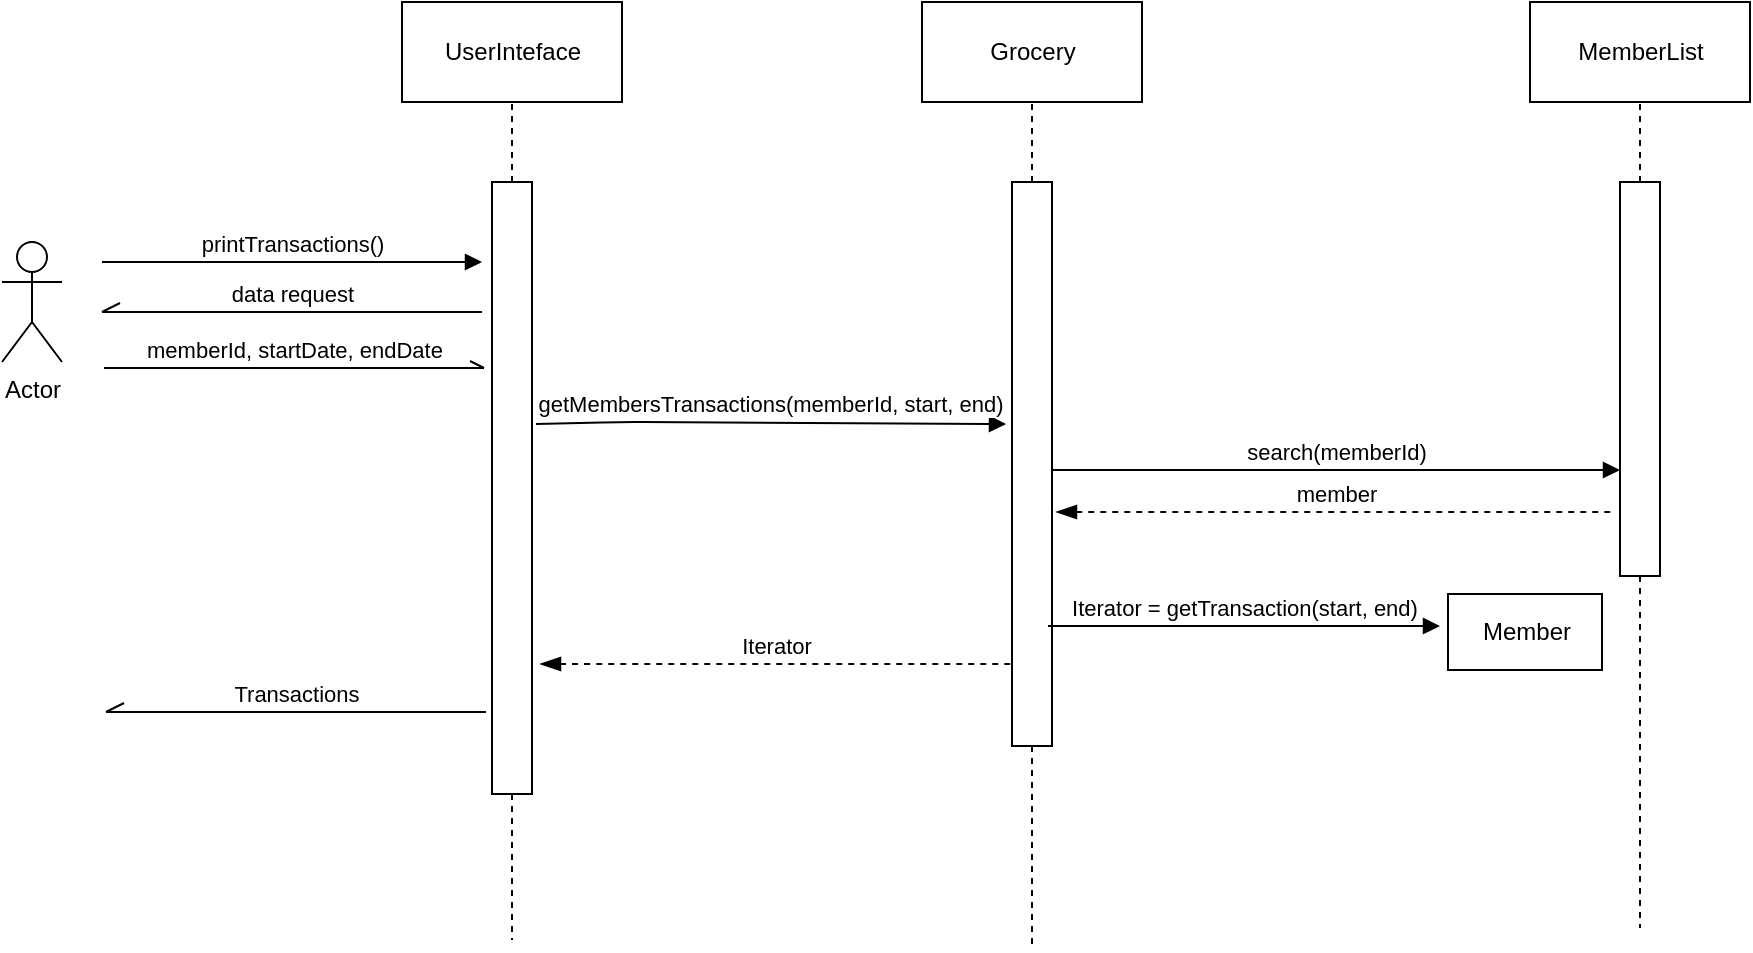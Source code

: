 <mxfile version="14.4.9" type="onedrive"><diagram id="kgpKYQtTHZ0yAKxKKP6v" name="Page-1"><mxGraphModel dx="1422" dy="777" grid="0" gridSize="10" guides="1" tooltips="1" connect="1" arrows="1" fold="1" page="0" pageScale="1" pageWidth="850" pageHeight="1100" math="0" shadow="0"><root><mxCell id="0"/><mxCell id="1" parent="0"/><mxCell id="HDRzovOmhjsjRxyqIYaQ-3" style="edgeStyle=orthogonalEdgeStyle;rounded=0;orthogonalLoop=1;jettySize=auto;html=1;entryX=0.5;entryY=1;entryDx=0;entryDy=0;dashed=1;endArrow=none;endFill=0;" parent="1" source="HDRzovOmhjsjRxyqIYaQ-1" target="HDRzovOmhjsjRxyqIYaQ-2" edge="1"><mxGeometry relative="1" as="geometry"/></mxCell><mxCell id="Ypg5J_clc6BOTLlYPEEN-26" style="edgeStyle=orthogonalEdgeStyle;rounded=0;orthogonalLoop=1;jettySize=auto;html=1;dashed=1;startArrow=none;startFill=0;endArrow=none;endFill=0;" parent="1" source="HDRzovOmhjsjRxyqIYaQ-1" edge="1"><mxGeometry relative="1" as="geometry"><mxPoint x="295" y="579" as="targetPoint"/></mxGeometry></mxCell><mxCell id="HDRzovOmhjsjRxyqIYaQ-1" value="" style="html=1;points=[];perimeter=orthogonalPerimeter;" parent="1" vertex="1"><mxGeometry x="285" y="200" width="20" height="306" as="geometry"/></mxCell><mxCell id="HDRzovOmhjsjRxyqIYaQ-2" value="UserInteface" style="html=1;" parent="1" vertex="1"><mxGeometry x="240" y="110" width="110" height="50" as="geometry"/></mxCell><mxCell id="HDRzovOmhjsjRxyqIYaQ-4" value="printTransactions()" style="html=1;verticalAlign=bottom;startArrow=none;startFill=0;endArrow=block;startSize=8;" parent="1" edge="1"><mxGeometry width="60" relative="1" as="geometry"><mxPoint x="90" y="240" as="sourcePoint"/><mxPoint x="280" y="240" as="targetPoint"/><Array as="points"><mxPoint x="130" y="240"/></Array><mxPoint as="offset"/></mxGeometry></mxCell><mxCell id="HDRzovOmhjsjRxyqIYaQ-5" value="data request" style="html=1;verticalAlign=bottom;startArrow=openAsync;startFill=0;endArrow=none;startSize=8;endFill=0;" parent="1" edge="1"><mxGeometry width="60" relative="1" as="geometry"><mxPoint x="90" y="265" as="sourcePoint"/><mxPoint x="280" y="265" as="targetPoint"/><Array as="points"><mxPoint x="130" y="265"/></Array><mxPoint as="offset"/></mxGeometry></mxCell><mxCell id="HDRzovOmhjsjRxyqIYaQ-6" value="memberId, startDate, endDate" style="html=1;verticalAlign=bottom;startArrow=none;startFill=0;endArrow=openAsync;startSize=8;endFill=0;" parent="1" edge="1"><mxGeometry width="60" relative="1" as="geometry"><mxPoint x="91" y="293" as="sourcePoint"/><mxPoint x="281" y="293" as="targetPoint"/><Array as="points"><mxPoint x="131" y="293"/></Array><mxPoint as="offset"/></mxGeometry></mxCell><mxCell id="HDRzovOmhjsjRxyqIYaQ-7" style="edgeStyle=orthogonalEdgeStyle;rounded=0;orthogonalLoop=1;jettySize=auto;html=1;entryX=0.5;entryY=1;entryDx=0;entryDy=0;dashed=1;endArrow=none;endFill=0;" parent="1" source="HDRzovOmhjsjRxyqIYaQ-8" target="HDRzovOmhjsjRxyqIYaQ-9" edge="1"><mxGeometry relative="1" as="geometry"/></mxCell><mxCell id="Ypg5J_clc6BOTLlYPEEN-25" style="edgeStyle=orthogonalEdgeStyle;rounded=0;orthogonalLoop=1;jettySize=auto;html=1;dashed=1;startArrow=none;startFill=0;endArrow=none;endFill=0;" parent="1" source="HDRzovOmhjsjRxyqIYaQ-8" edge="1"><mxGeometry relative="1" as="geometry"><mxPoint x="555" y="583" as="targetPoint"/></mxGeometry></mxCell><mxCell id="HDRzovOmhjsjRxyqIYaQ-8" value="" style="html=1;points=[];perimeter=orthogonalPerimeter;" parent="1" vertex="1"><mxGeometry x="545" y="200" width="20" height="282" as="geometry"/></mxCell><mxCell id="HDRzovOmhjsjRxyqIYaQ-9" value="Grocery" style="html=1;" parent="1" vertex="1"><mxGeometry x="500" y="110" width="110" height="50" as="geometry"/></mxCell><mxCell id="HDRzovOmhjsjRxyqIYaQ-11" value="getMembersTransactions(memberId, start, end)" style="html=1;verticalAlign=bottom;startArrow=none;startFill=0;endArrow=block;startSize=8;" parent="1" edge="1"><mxGeometry width="60" relative="1" as="geometry"><mxPoint x="307" y="321" as="sourcePoint"/><mxPoint x="542" y="321" as="targetPoint"/><Array as="points"><mxPoint x="350" y="320"/></Array><mxPoint as="offset"/></mxGeometry></mxCell><mxCell id="HDRzovOmhjsjRxyqIYaQ-20" value="Actor" style="shape=umlActor;verticalLabelPosition=bottom;verticalAlign=top;html=1;" parent="1" vertex="1"><mxGeometry x="40" y="230" width="30" height="60" as="geometry"/></mxCell><mxCell id="HDRzovOmhjsjRxyqIYaQ-21" value="Transactions" style="html=1;verticalAlign=bottom;startArrow=openAsync;startFill=0;endArrow=none;startSize=8;endFill=0;" parent="1" edge="1"><mxGeometry width="60" relative="1" as="geometry"><mxPoint x="92" y="465" as="sourcePoint"/><mxPoint x="282" y="465" as="targetPoint"/><Array as="points"><mxPoint x="132" y="465"/></Array><mxPoint as="offset"/></mxGeometry></mxCell><mxCell id="EQfiaJ-8O0HDn_IqWwYj-1" style="edgeStyle=orthogonalEdgeStyle;rounded=0;orthogonalLoop=1;jettySize=auto;html=1;entryX=0.5;entryY=1;entryDx=0;entryDy=0;dashed=1;endArrow=none;endFill=0;" parent="1" source="EQfiaJ-8O0HDn_IqWwYj-3" target="EQfiaJ-8O0HDn_IqWwYj-4" edge="1"><mxGeometry relative="1" as="geometry"/></mxCell><mxCell id="EQfiaJ-8O0HDn_IqWwYj-2" style="edgeStyle=orthogonalEdgeStyle;rounded=0;orthogonalLoop=1;jettySize=auto;html=1;dashed=1;startArrow=none;startFill=0;endArrow=none;endFill=0;" parent="1" source="EQfiaJ-8O0HDn_IqWwYj-3" edge="1"><mxGeometry relative="1" as="geometry"><mxPoint x="859" y="573" as="targetPoint"/></mxGeometry></mxCell><mxCell id="EQfiaJ-8O0HDn_IqWwYj-3" value="" style="html=1;points=[];perimeter=orthogonalPerimeter;" parent="1" vertex="1"><mxGeometry x="849" y="200" width="20" height="197" as="geometry"/></mxCell><mxCell id="EQfiaJ-8O0HDn_IqWwYj-4" value="MemberList" style="html=1;" parent="1" vertex="1"><mxGeometry x="804" y="110" width="110" height="50" as="geometry"/></mxCell><mxCell id="EQfiaJ-8O0HDn_IqWwYj-5" value="search(memberId)" style="html=1;verticalAlign=bottom;startArrow=none;startFill=0;endArrow=block;startSize=8;" parent="1" target="EQfiaJ-8O0HDn_IqWwYj-3" edge="1"><mxGeometry width="60" relative="1" as="geometry"><mxPoint x="565" y="344" as="sourcePoint"/><mxPoint x="757" y="344" as="targetPoint"/><Array as="points"><mxPoint x="587" y="344"/></Array><mxPoint as="offset"/></mxGeometry></mxCell><mxCell id="wjwPbMFK3GlgcpRHQIxU-1" value="member" style="html=1;verticalAlign=bottom;startArrow=blockThin;startFill=1;endArrow=none;startSize=8;endFill=0;dashed=1;" edge="1" parent="1"><mxGeometry width="60" relative="1" as="geometry"><mxPoint x="567" y="365" as="sourcePoint"/><mxPoint x="847" y="365" as="targetPoint"/><Array as="points"><mxPoint x="626" y="365"/></Array><mxPoint as="offset"/></mxGeometry></mxCell><mxCell id="wjwPbMFK3GlgcpRHQIxU-2" value="Member" style="html=1;" vertex="1" parent="1"><mxGeometry x="763" y="406" width="77" height="38" as="geometry"/></mxCell><mxCell id="wjwPbMFK3GlgcpRHQIxU-3" value="Iterator = getTransaction(start, end)" style="html=1;verticalAlign=bottom;startArrow=none;startFill=0;endArrow=block;startSize=8;" edge="1" parent="1"><mxGeometry width="60" relative="1" as="geometry"><mxPoint x="563" y="422" as="sourcePoint"/><mxPoint x="759" y="422" as="targetPoint"/><Array as="points"><mxPoint x="603" y="422"/></Array><mxPoint as="offset"/></mxGeometry></mxCell><mxCell id="wjwPbMFK3GlgcpRHQIxU-4" value="Iterator" style="html=1;verticalAlign=bottom;startArrow=blockThin;startFill=1;endArrow=none;startSize=8;endFill=0;dashed=1;" edge="1" parent="1"><mxGeometry width="60" relative="1" as="geometry"><mxPoint x="309" y="441" as="sourcePoint"/><mxPoint x="545" y="441" as="targetPoint"/><Array as="points"><mxPoint x="324" y="441"/></Array><mxPoint as="offset"/></mxGeometry></mxCell></root></mxGraphModel></diagram></mxfile>